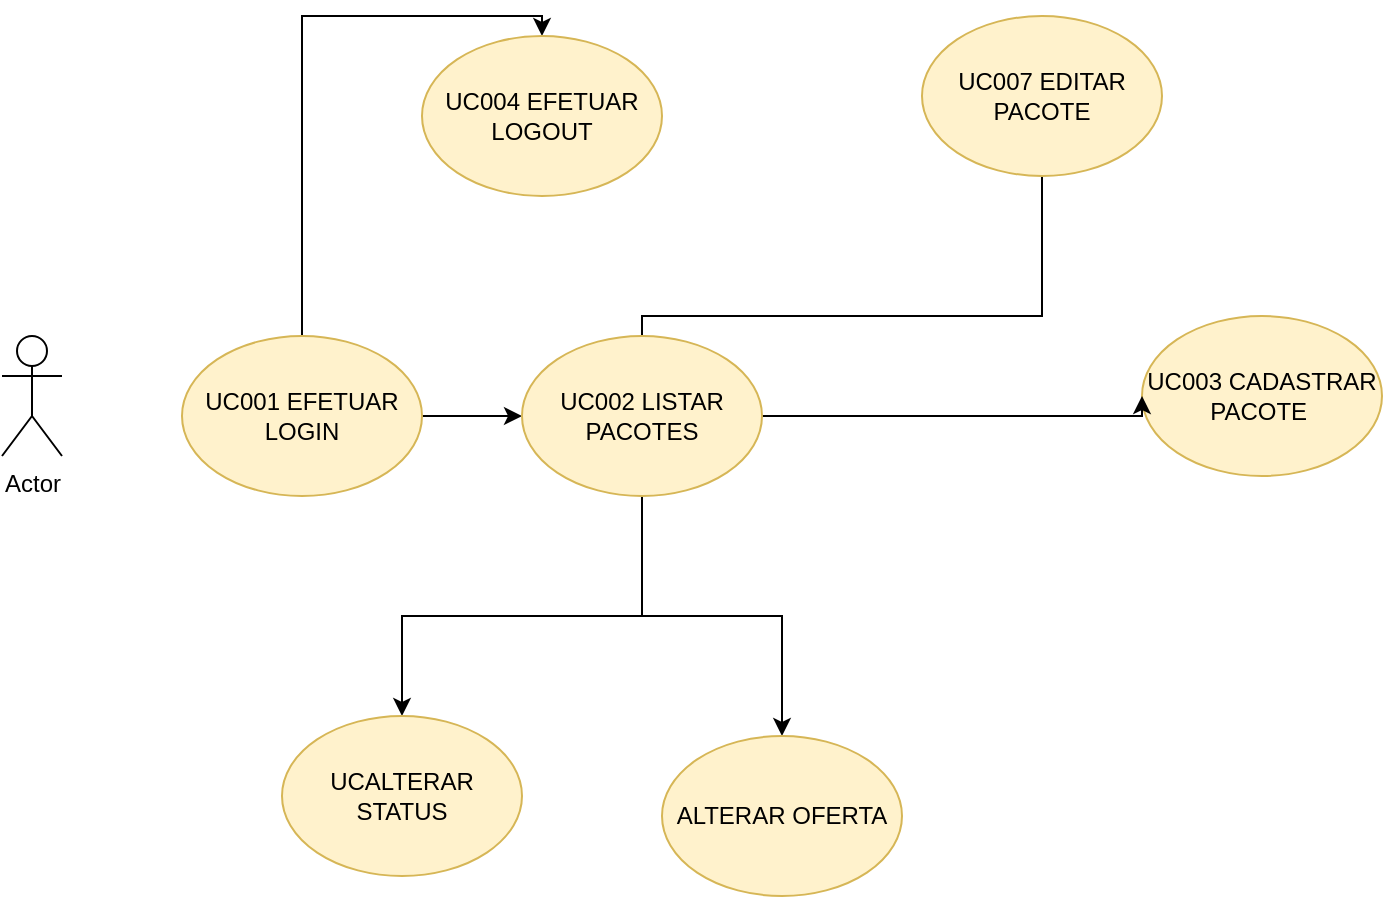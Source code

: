 <mxfile version="12.5.8" type="device"><diagram id="mBYlgzUT_XHYHsXizpxJ" name="Page-1"><mxGraphModel dx="1038" dy="1668" grid="1" gridSize="10" guides="1" tooltips="1" connect="1" arrows="1" fold="1" page="1" pageScale="1" pageWidth="827" pageHeight="1169" math="0" shadow="0"><root><mxCell id="0"/><mxCell id="1" parent="0"/><mxCell id="CjWS2ED8UdRvkoR8uUbc-2" value="Actor" style="shape=umlActor;verticalLabelPosition=bottom;labelBackgroundColor=#ffffff;verticalAlign=top;html=1;outlineConnect=0;" vertex="1" parent="1"><mxGeometry x="50" y="120" width="30" height="60" as="geometry"/></mxCell><mxCell id="CjWS2ED8UdRvkoR8uUbc-3" value="UC003 CADASTRAR PACOTE&amp;nbsp;" style="ellipse;whiteSpace=wrap;html=1;fillColor=#fff2cc;strokeColor=#d6b656;" vertex="1" parent="1"><mxGeometry x="620" y="110" width="120" height="80" as="geometry"/></mxCell><mxCell id="CjWS2ED8UdRvkoR8uUbc-12" style="edgeStyle=orthogonalEdgeStyle;rounded=0;orthogonalLoop=1;jettySize=auto;html=1;entryX=0.5;entryY=0;entryDx=0;entryDy=0;" edge="1" parent="1" source="CjWS2ED8UdRvkoR8uUbc-4" target="CjWS2ED8UdRvkoR8uUbc-9"><mxGeometry relative="1" as="geometry"><Array as="points"><mxPoint x="200" y="-40"/><mxPoint x="320" y="-40"/></Array></mxGeometry></mxCell><mxCell id="CjWS2ED8UdRvkoR8uUbc-14" style="edgeStyle=orthogonalEdgeStyle;rounded=0;orthogonalLoop=1;jettySize=auto;html=1;" edge="1" parent="1" source="CjWS2ED8UdRvkoR8uUbc-4" target="CjWS2ED8UdRvkoR8uUbc-5"><mxGeometry relative="1" as="geometry"/></mxCell><mxCell id="CjWS2ED8UdRvkoR8uUbc-4" value="UC001 EFETUAR LOGIN" style="ellipse;whiteSpace=wrap;html=1;fillColor=#fff2cc;strokeColor=#d6b656;" vertex="1" parent="1"><mxGeometry x="140" y="120" width="120" height="80" as="geometry"/></mxCell><mxCell id="CjWS2ED8UdRvkoR8uUbc-13" style="edgeStyle=orthogonalEdgeStyle;rounded=0;orthogonalLoop=1;jettySize=auto;html=1;entryX=0;entryY=0.5;entryDx=0;entryDy=0;" edge="1" parent="1" source="CjWS2ED8UdRvkoR8uUbc-5" target="CjWS2ED8UdRvkoR8uUbc-3"><mxGeometry relative="1" as="geometry"><Array as="points"><mxPoint x="620" y="160"/></Array></mxGeometry></mxCell><mxCell id="CjWS2ED8UdRvkoR8uUbc-15" style="edgeStyle=orthogonalEdgeStyle;rounded=0;orthogonalLoop=1;jettySize=auto;html=1;entryX=0.5;entryY=0;entryDx=0;entryDy=0;" edge="1" parent="1" source="CjWS2ED8UdRvkoR8uUbc-5" target="CjWS2ED8UdRvkoR8uUbc-11"><mxGeometry relative="1" as="geometry"><Array as="points"><mxPoint x="370" y="110"/><mxPoint x="570" y="110"/></Array></mxGeometry></mxCell><mxCell id="CjWS2ED8UdRvkoR8uUbc-16" style="edgeStyle=orthogonalEdgeStyle;rounded=0;orthogonalLoop=1;jettySize=auto;html=1;" edge="1" parent="1" source="CjWS2ED8UdRvkoR8uUbc-5" target="CjWS2ED8UdRvkoR8uUbc-8"><mxGeometry relative="1" as="geometry"><Array as="points"><mxPoint x="370" y="260"/><mxPoint x="250" y="260"/></Array></mxGeometry></mxCell><mxCell id="CjWS2ED8UdRvkoR8uUbc-17" style="edgeStyle=orthogonalEdgeStyle;rounded=0;orthogonalLoop=1;jettySize=auto;html=1;" edge="1" parent="1" source="CjWS2ED8UdRvkoR8uUbc-5" target="CjWS2ED8UdRvkoR8uUbc-7"><mxGeometry relative="1" as="geometry"><Array as="points"><mxPoint x="370" y="260"/><mxPoint x="440" y="260"/></Array></mxGeometry></mxCell><mxCell id="CjWS2ED8UdRvkoR8uUbc-5" value="UC002 LISTAR PACOTES" style="ellipse;whiteSpace=wrap;html=1;fillColor=#fff2cc;strokeColor=#d6b656;" vertex="1" parent="1"><mxGeometry x="310" y="120" width="120" height="80" as="geometry"/></mxCell><mxCell id="CjWS2ED8UdRvkoR8uUbc-7" value="ALTERAR OFERTA" style="ellipse;whiteSpace=wrap;html=1;fillColor=#fff2cc;strokeColor=#d6b656;" vertex="1" parent="1"><mxGeometry x="380" y="320" width="120" height="80" as="geometry"/></mxCell><mxCell id="CjWS2ED8UdRvkoR8uUbc-8" value="UCALTERAR STATUS" style="ellipse;whiteSpace=wrap;html=1;fillColor=#fff2cc;strokeColor=#d6b656;" vertex="1" parent="1"><mxGeometry x="190" y="310" width="120" height="80" as="geometry"/></mxCell><mxCell id="CjWS2ED8UdRvkoR8uUbc-9" value="UC004 EFETUAR LOGOUT" style="ellipse;whiteSpace=wrap;html=1;fillColor=#fff2cc;strokeColor=#d6b656;" vertex="1" parent="1"><mxGeometry x="260" y="-30" width="120" height="80" as="geometry"/></mxCell><mxCell id="CjWS2ED8UdRvkoR8uUbc-11" value="UC007 EDITAR PACOTE" style="ellipse;whiteSpace=wrap;html=1;fillColor=#fff2cc;strokeColor=#d6b656;" vertex="1" parent="1"><mxGeometry x="510" y="-40" width="120" height="80" as="geometry"/></mxCell></root></mxGraphModel></diagram></mxfile>